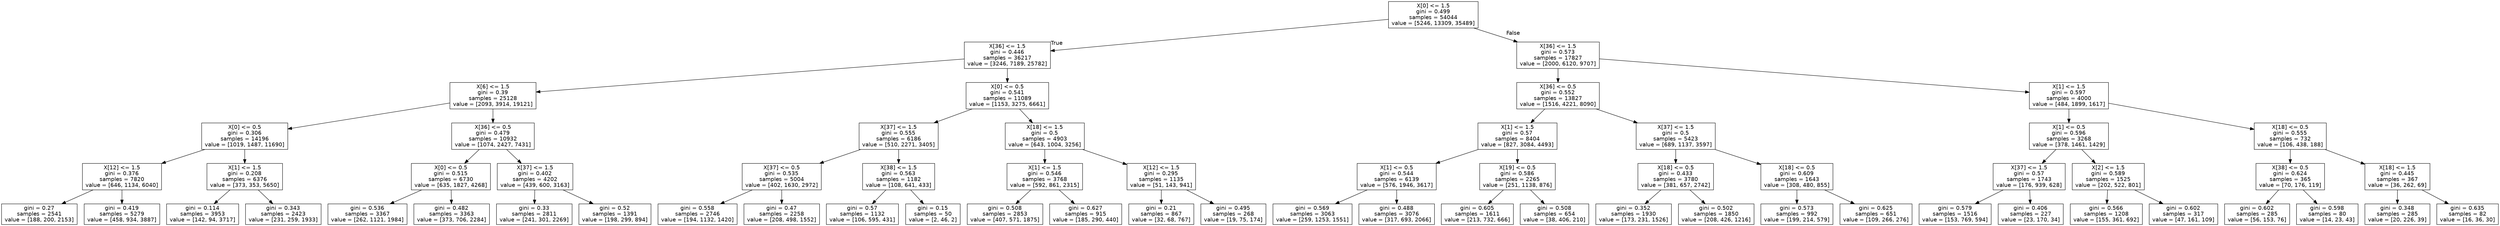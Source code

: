 digraph Tree {
node [shape=box, fontname="helvetica"] ;
edge [fontname="helvetica"] ;
0 [label="X[0] <= 1.5\ngini = 0.499\nsamples = 54044\nvalue = [5246, 13309, 35489]"] ;
1 [label="X[36] <= 1.5\ngini = 0.446\nsamples = 36217\nvalue = [3246, 7189, 25782]"] ;
0 -> 1 [labeldistance=2.5, labelangle=45, headlabel="True"] ;
2 [label="X[6] <= 1.5\ngini = 0.39\nsamples = 25128\nvalue = [2093, 3914, 19121]"] ;
1 -> 2 ;
3 [label="X[0] <= 0.5\ngini = 0.306\nsamples = 14196\nvalue = [1019, 1487, 11690]"] ;
2 -> 3 ;
4 [label="X[12] <= 1.5\ngini = 0.376\nsamples = 7820\nvalue = [646, 1134, 6040]"] ;
3 -> 4 ;
5 [label="gini = 0.27\nsamples = 2541\nvalue = [188, 200, 2153]"] ;
4 -> 5 ;
6 [label="gini = 0.419\nsamples = 5279\nvalue = [458, 934, 3887]"] ;
4 -> 6 ;
7 [label="X[1] <= 1.5\ngini = 0.208\nsamples = 6376\nvalue = [373, 353, 5650]"] ;
3 -> 7 ;
8 [label="gini = 0.114\nsamples = 3953\nvalue = [142, 94, 3717]"] ;
7 -> 8 ;
9 [label="gini = 0.343\nsamples = 2423\nvalue = [231, 259, 1933]"] ;
7 -> 9 ;
10 [label="X[36] <= 0.5\ngini = 0.479\nsamples = 10932\nvalue = [1074, 2427, 7431]"] ;
2 -> 10 ;
11 [label="X[0] <= 0.5\ngini = 0.515\nsamples = 6730\nvalue = [635, 1827, 4268]"] ;
10 -> 11 ;
12 [label="gini = 0.536\nsamples = 3367\nvalue = [262, 1121, 1984]"] ;
11 -> 12 ;
13 [label="gini = 0.482\nsamples = 3363\nvalue = [373, 706, 2284]"] ;
11 -> 13 ;
14 [label="X[37] <= 1.5\ngini = 0.402\nsamples = 4202\nvalue = [439, 600, 3163]"] ;
10 -> 14 ;
15 [label="gini = 0.33\nsamples = 2811\nvalue = [241, 301, 2269]"] ;
14 -> 15 ;
16 [label="gini = 0.52\nsamples = 1391\nvalue = [198, 299, 894]"] ;
14 -> 16 ;
17 [label="X[0] <= 0.5\ngini = 0.541\nsamples = 11089\nvalue = [1153, 3275, 6661]"] ;
1 -> 17 ;
18 [label="X[37] <= 1.5\ngini = 0.555\nsamples = 6186\nvalue = [510, 2271, 3405]"] ;
17 -> 18 ;
19 [label="X[37] <= 0.5\ngini = 0.535\nsamples = 5004\nvalue = [402, 1630, 2972]"] ;
18 -> 19 ;
20 [label="gini = 0.558\nsamples = 2746\nvalue = [194, 1132, 1420]"] ;
19 -> 20 ;
21 [label="gini = 0.47\nsamples = 2258\nvalue = [208, 498, 1552]"] ;
19 -> 21 ;
22 [label="X[38] <= 1.5\ngini = 0.563\nsamples = 1182\nvalue = [108, 641, 433]"] ;
18 -> 22 ;
23 [label="gini = 0.57\nsamples = 1132\nvalue = [106, 595, 431]"] ;
22 -> 23 ;
24 [label="gini = 0.15\nsamples = 50\nvalue = [2, 46, 2]"] ;
22 -> 24 ;
25 [label="X[18] <= 1.5\ngini = 0.5\nsamples = 4903\nvalue = [643, 1004, 3256]"] ;
17 -> 25 ;
26 [label="X[1] <= 1.5\ngini = 0.546\nsamples = 3768\nvalue = [592, 861, 2315]"] ;
25 -> 26 ;
27 [label="gini = 0.508\nsamples = 2853\nvalue = [407, 571, 1875]"] ;
26 -> 27 ;
28 [label="gini = 0.627\nsamples = 915\nvalue = [185, 290, 440]"] ;
26 -> 28 ;
29 [label="X[12] <= 1.5\ngini = 0.295\nsamples = 1135\nvalue = [51, 143, 941]"] ;
25 -> 29 ;
30 [label="gini = 0.21\nsamples = 867\nvalue = [32, 68, 767]"] ;
29 -> 30 ;
31 [label="gini = 0.495\nsamples = 268\nvalue = [19, 75, 174]"] ;
29 -> 31 ;
32 [label="X[36] <= 1.5\ngini = 0.573\nsamples = 17827\nvalue = [2000, 6120, 9707]"] ;
0 -> 32 [labeldistance=2.5, labelangle=-45, headlabel="False"] ;
33 [label="X[36] <= 0.5\ngini = 0.552\nsamples = 13827\nvalue = [1516, 4221, 8090]"] ;
32 -> 33 ;
34 [label="X[1] <= 1.5\ngini = 0.57\nsamples = 8404\nvalue = [827, 3084, 4493]"] ;
33 -> 34 ;
35 [label="X[1] <= 0.5\ngini = 0.544\nsamples = 6139\nvalue = [576, 1946, 3617]"] ;
34 -> 35 ;
36 [label="gini = 0.569\nsamples = 3063\nvalue = [259, 1253, 1551]"] ;
35 -> 36 ;
37 [label="gini = 0.488\nsamples = 3076\nvalue = [317, 693, 2066]"] ;
35 -> 37 ;
38 [label="X[19] <= 0.5\ngini = 0.586\nsamples = 2265\nvalue = [251, 1138, 876]"] ;
34 -> 38 ;
39 [label="gini = 0.605\nsamples = 1611\nvalue = [213, 732, 666]"] ;
38 -> 39 ;
40 [label="gini = 0.508\nsamples = 654\nvalue = [38, 406, 210]"] ;
38 -> 40 ;
41 [label="X[37] <= 1.5\ngini = 0.5\nsamples = 5423\nvalue = [689, 1137, 3597]"] ;
33 -> 41 ;
42 [label="X[18] <= 0.5\ngini = 0.433\nsamples = 3780\nvalue = [381, 657, 2742]"] ;
41 -> 42 ;
43 [label="gini = 0.352\nsamples = 1930\nvalue = [173, 231, 1526]"] ;
42 -> 43 ;
44 [label="gini = 0.502\nsamples = 1850\nvalue = [208, 426, 1216]"] ;
42 -> 44 ;
45 [label="X[18] <= 0.5\ngini = 0.609\nsamples = 1643\nvalue = [308, 480, 855]"] ;
41 -> 45 ;
46 [label="gini = 0.573\nsamples = 992\nvalue = [199, 214, 579]"] ;
45 -> 46 ;
47 [label="gini = 0.625\nsamples = 651\nvalue = [109, 266, 276]"] ;
45 -> 47 ;
48 [label="X[1] <= 1.5\ngini = 0.597\nsamples = 4000\nvalue = [484, 1899, 1617]"] ;
32 -> 48 ;
49 [label="X[1] <= 0.5\ngini = 0.596\nsamples = 3268\nvalue = [378, 1461, 1429]"] ;
48 -> 49 ;
50 [label="X[37] <= 1.5\ngini = 0.57\nsamples = 1743\nvalue = [176, 939, 628]"] ;
49 -> 50 ;
51 [label="gini = 0.579\nsamples = 1516\nvalue = [153, 769, 594]"] ;
50 -> 51 ;
52 [label="gini = 0.406\nsamples = 227\nvalue = [23, 170, 34]"] ;
50 -> 52 ;
53 [label="X[2] <= 1.5\ngini = 0.589\nsamples = 1525\nvalue = [202, 522, 801]"] ;
49 -> 53 ;
54 [label="gini = 0.566\nsamples = 1208\nvalue = [155, 361, 692]"] ;
53 -> 54 ;
55 [label="gini = 0.602\nsamples = 317\nvalue = [47, 161, 109]"] ;
53 -> 55 ;
56 [label="X[18] <= 0.5\ngini = 0.555\nsamples = 732\nvalue = [106, 438, 188]"] ;
48 -> 56 ;
57 [label="X[38] <= 0.5\ngini = 0.624\nsamples = 365\nvalue = [70, 176, 119]"] ;
56 -> 57 ;
58 [label="gini = 0.602\nsamples = 285\nvalue = [56, 153, 76]"] ;
57 -> 58 ;
59 [label="gini = 0.598\nsamples = 80\nvalue = [14, 23, 43]"] ;
57 -> 59 ;
60 [label="X[18] <= 1.5\ngini = 0.445\nsamples = 367\nvalue = [36, 262, 69]"] ;
56 -> 60 ;
61 [label="gini = 0.348\nsamples = 285\nvalue = [20, 226, 39]"] ;
60 -> 61 ;
62 [label="gini = 0.635\nsamples = 82\nvalue = [16, 36, 30]"] ;
60 -> 62 ;
}